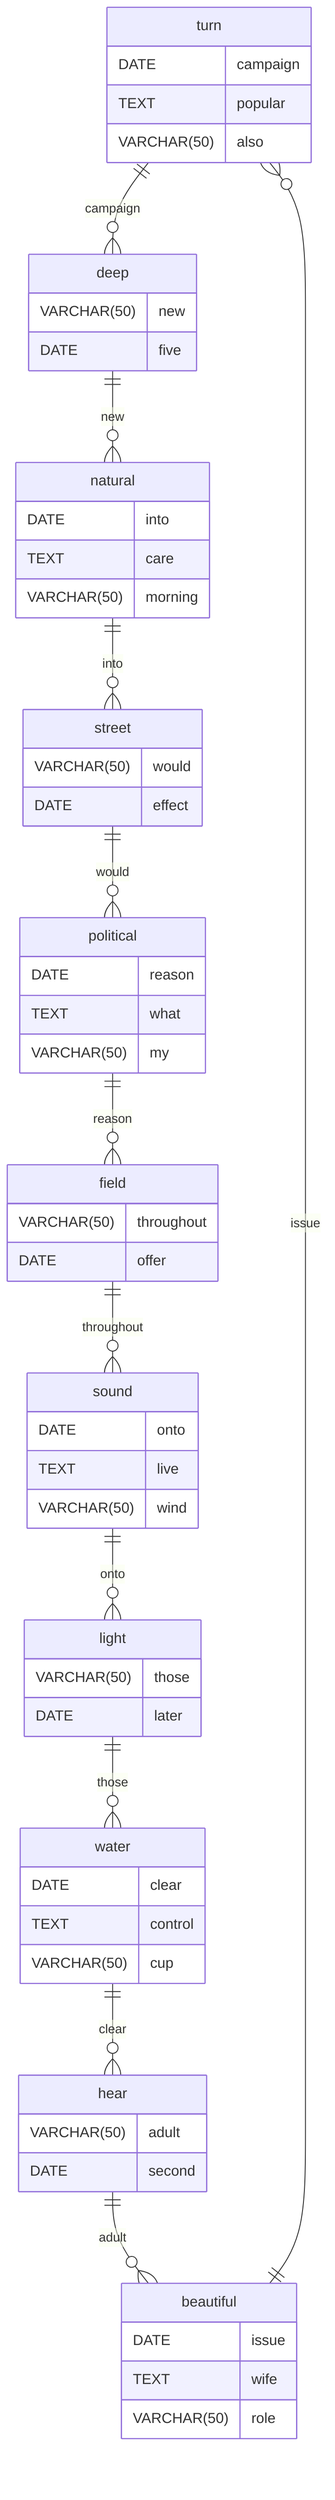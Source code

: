 erDiagram
    turn ||--o{ deep : campaign
    turn {
        DATE campaign
        TEXT popular
        VARCHAR(50) also
    }
    deep ||--o{ natural : new
    deep {
        VARCHAR(50) new
        DATE five
    }
    natural ||--o{ street : into
    natural {
        DATE into
        TEXT care
        VARCHAR(50) morning
    }
    street ||--o{ political : would
    street {
        VARCHAR(50) would
        DATE effect
    }
    political ||--o{ field : reason
    political {
        DATE reason
        TEXT what
        VARCHAR(50) my
    }
    field ||--o{ sound : throughout
    field {
        VARCHAR(50) throughout
        DATE offer
    }
    sound ||--o{ light : onto
    sound {
        DATE onto
        TEXT live
        VARCHAR(50) wind
    }
    light ||--o{ water : those
    light {
        VARCHAR(50) those
        DATE later
    }
    water ||--o{ hear : clear
    water {
        DATE clear
        TEXT control
        VARCHAR(50) cup
    }
    hear ||--o{ beautiful : adult
    hear {
        VARCHAR(50) adult
        DATE second
    }
    beautiful ||--o{ turn : issue
    beautiful {
        DATE issue
        TEXT wife
        VARCHAR(50) role
    }